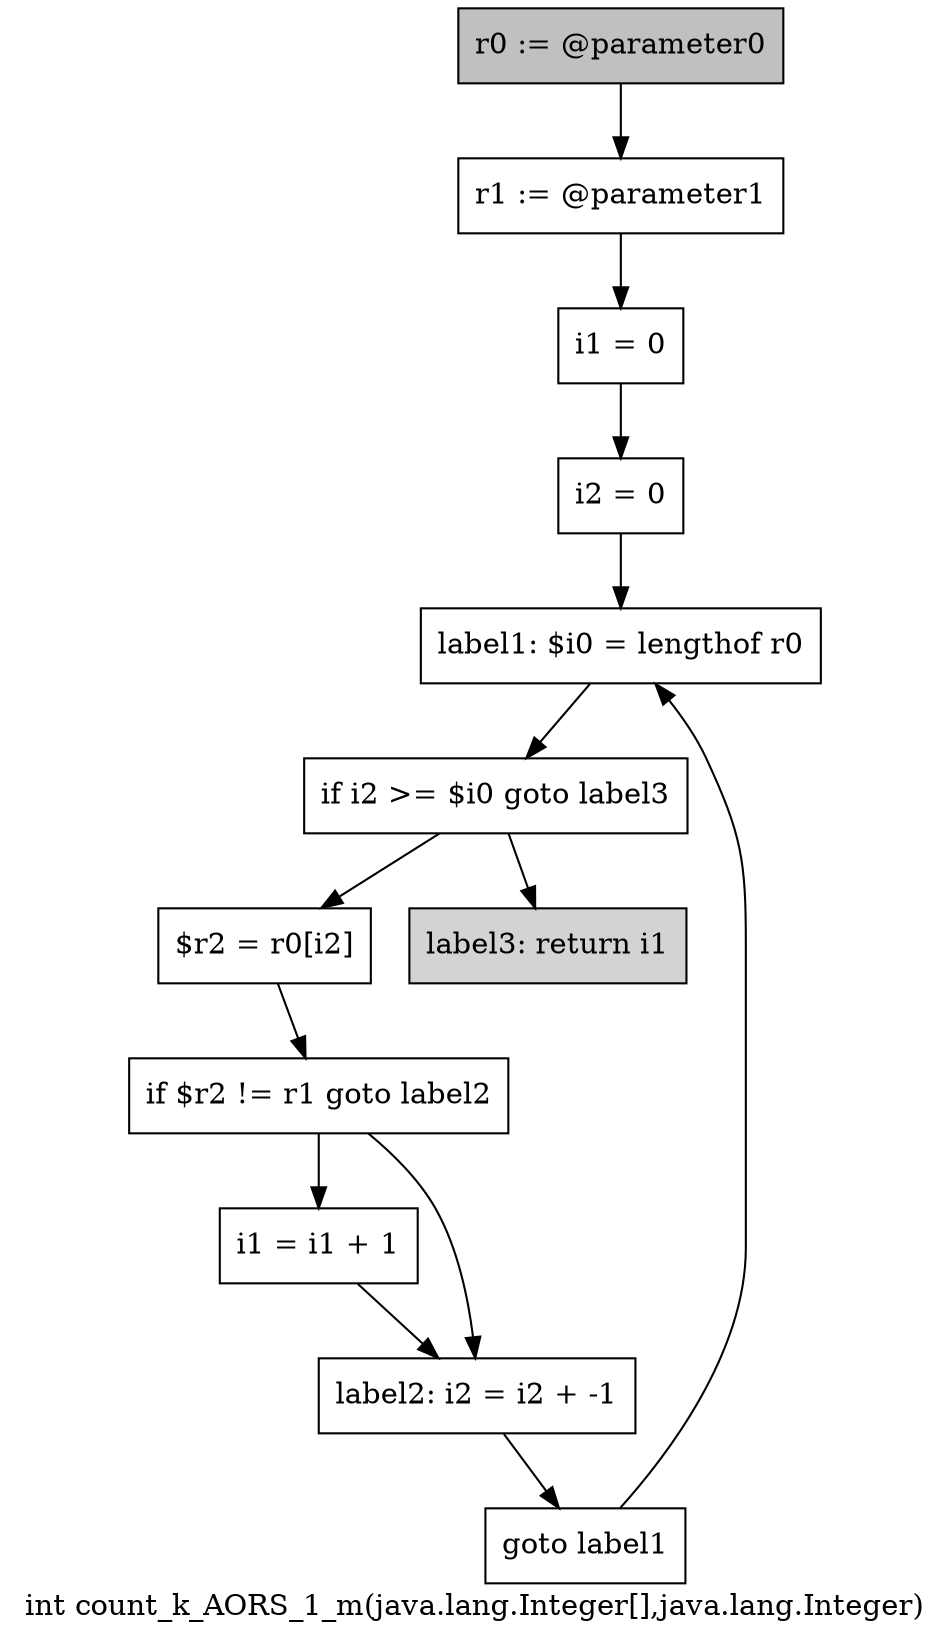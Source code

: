 digraph "int count_k_AORS_1_m(java.lang.Integer[],java.lang.Integer)" {
    label="int count_k_AORS_1_m(java.lang.Integer[],java.lang.Integer)";
    node [shape=box];
    "0" [style=filled,fillcolor=gray,label="r0 := @parameter0",];
    "1" [label="r1 := @parameter1",];
    "0"->"1";
    "2" [label="i1 = 0",];
    "1"->"2";
    "3" [label="i2 = 0",];
    "2"->"3";
    "4" [label="label1: $i0 = lengthof r0",];
    "3"->"4";
    "5" [label="if i2 >= $i0 goto label3",];
    "4"->"5";
    "6" [label="$r2 = r0[i2]",];
    "5"->"6";
    "11" [style=filled,fillcolor=lightgray,label="label3: return i1",];
    "5"->"11";
    "7" [label="if $r2 != r1 goto label2",];
    "6"->"7";
    "8" [label="i1 = i1 + 1",];
    "7"->"8";
    "9" [label="label2: i2 = i2 + -1",];
    "7"->"9";
    "8"->"9";
    "10" [label="goto label1",];
    "9"->"10";
    "10"->"4";
}
